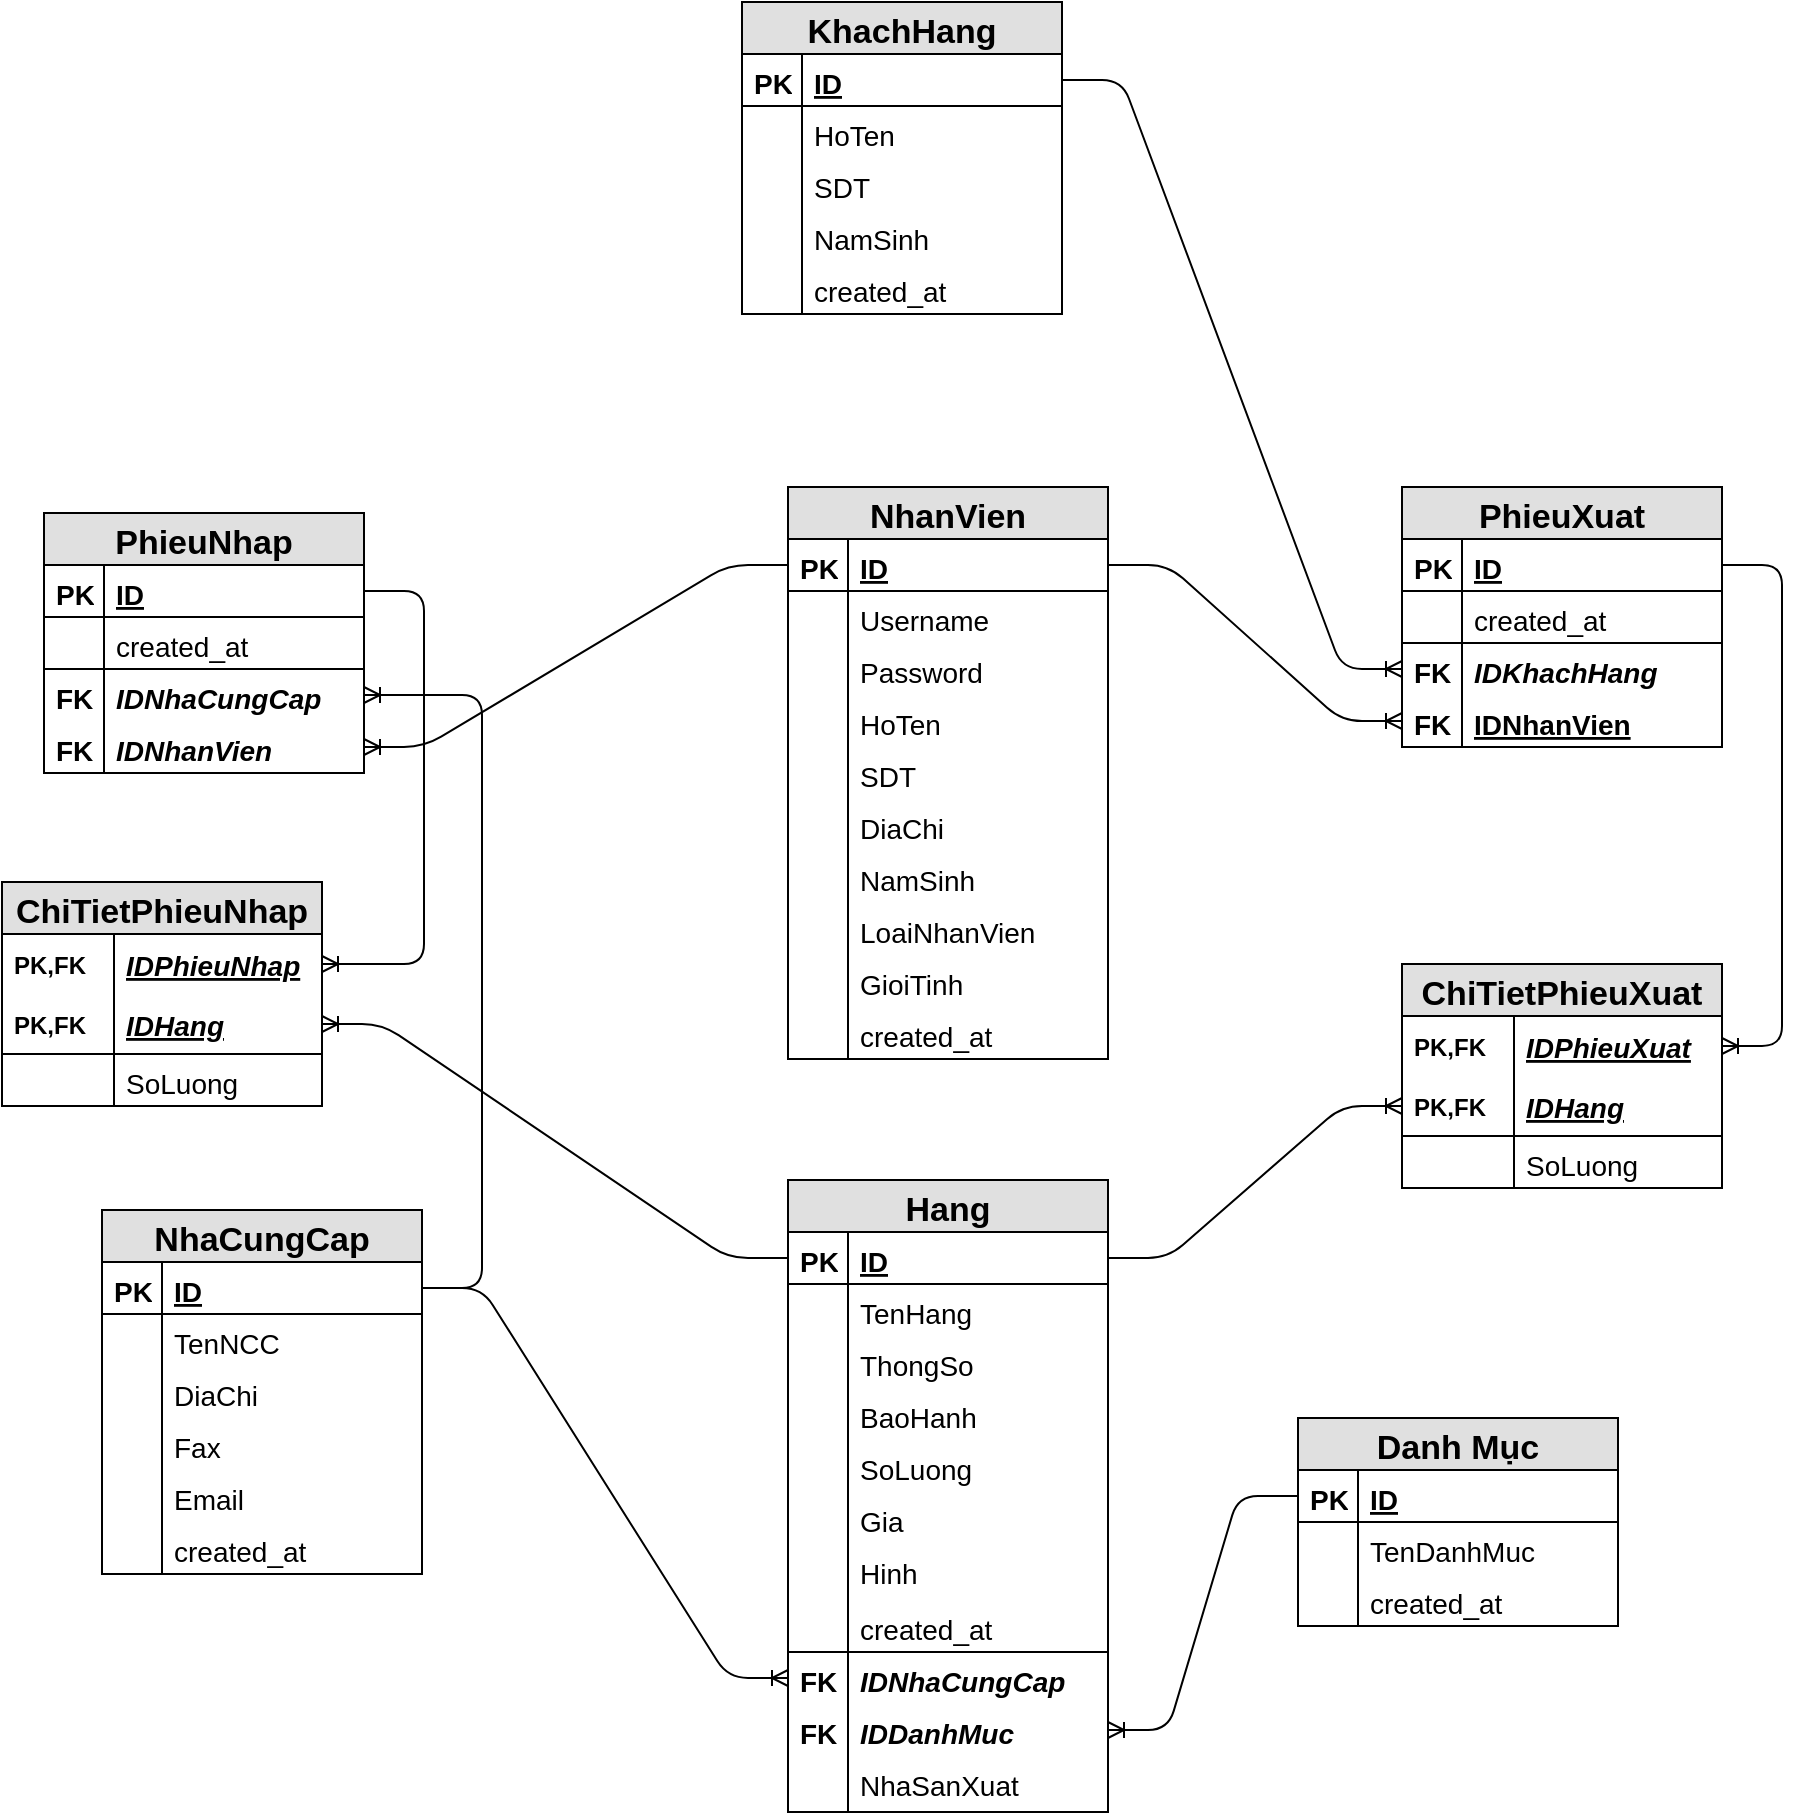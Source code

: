 <mxfile version="12.0.0" type="device" pages="1"><diagram id="Al4x4ltRxYzPL-oA0GCL" name="Page-1"><mxGraphModel dx="854" dy="468" grid="1" gridSize="10" guides="1" tooltips="1" connect="1" arrows="1" fold="1" page="1" pageScale="1" pageWidth="583" pageHeight="827" math="0" shadow="0"><root><mxCell id="0"/><mxCell id="1" parent="0"/><mxCell id="k6kVpm8Tn38-NytCqASX-301" value="" style="edgeStyle=entityRelationEdgeStyle;fontSize=12;html=1;endArrow=ERoneToMany;" parent="1" source="k6kVpm8Tn38-NytCqASX-91" target="k6kVpm8Tn38-NytCqASX-245" edge="1"><mxGeometry width="100" height="100" relative="1" as="geometry"><mxPoint x="720" y="1020" as="sourcePoint"/><mxPoint x="820" y="920" as="targetPoint"/></mxGeometry></mxCell><mxCell id="k6kVpm8Tn38-NytCqASX-280" value="" style="edgeStyle=entityRelationEdgeStyle;fontSize=12;html=1;endArrow=ERoneToMany;" parent="1" source="k6kVpm8Tn38-NytCqASX-76" target="k6kVpm8Tn38-NytCqASX-124" edge="1"><mxGeometry width="100" height="100" relative="1" as="geometry"><mxPoint x="50" y="520" as="sourcePoint"/><mxPoint x="150" y="420" as="targetPoint"/></mxGeometry></mxCell><mxCell id="k6kVpm8Tn38-NytCqASX-16" value="Danh Mục" style="swimlane;fontStyle=1;childLayout=stackLayout;horizontal=1;startSize=26;fillColor=#e0e0e0;horizontalStack=0;resizeParent=1;resizeParentMax=0;resizeLast=0;collapsible=1;marginBottom=0;swimlaneFillColor=#ffffff;align=center;fontSize=17;" parent="1" vertex="1"><mxGeometry x="758" y="827" width="160" height="104" as="geometry"/></mxCell><mxCell id="k6kVpm8Tn38-NytCqASX-48" value="ID" style="shape=partialRectangle;top=0;left=0;right=0;bottom=1;align=left;verticalAlign=top;fillColor=none;spacingLeft=34;spacingRight=4;overflow=hidden;rotatable=0;points=[[0,0.5],[1,0.5]];portConstraint=eastwest;dropTarget=0;fontSize=14;fontStyle=5" parent="k6kVpm8Tn38-NytCqASX-16" vertex="1"><mxGeometry y="26" width="160" height="26" as="geometry"/></mxCell><mxCell id="k6kVpm8Tn38-NytCqASX-49" value="PK" style="shape=partialRectangle;top=0;left=0;bottom=0;fillColor=none;align=left;verticalAlign=top;spacingLeft=4;spacingRight=4;overflow=hidden;rotatable=0;points=[];portConstraint=eastwest;part=1;fontSize=14;fontStyle=1" parent="k6kVpm8Tn38-NytCqASX-48" vertex="1" connectable="0"><mxGeometry width="30" height="26" as="geometry"/></mxCell><mxCell id="k6kVpm8Tn38-NytCqASX-62" value="TenDanhMuc" style="shape=partialRectangle;top=0;left=0;right=0;bottom=0;align=left;verticalAlign=top;fillColor=none;spacingLeft=34;spacingRight=4;overflow=hidden;rotatable=0;points=[[0,0.5],[1,0.5]];portConstraint=eastwest;dropTarget=0;fontSize=14;" parent="k6kVpm8Tn38-NytCqASX-16" vertex="1"><mxGeometry y="52" width="160" height="26" as="geometry"/></mxCell><mxCell id="k6kVpm8Tn38-NytCqASX-63" value="" style="shape=partialRectangle;top=0;left=0;bottom=0;fillColor=none;align=left;verticalAlign=top;spacingLeft=4;spacingRight=4;overflow=hidden;rotatable=0;points=[];portConstraint=eastwest;part=1;fontSize=12;" parent="k6kVpm8Tn38-NytCqASX-62" vertex="1" connectable="0"><mxGeometry width="30" height="26" as="geometry"/></mxCell><mxCell id="k6kVpm8Tn38-NytCqASX-71" value="created_at" style="shape=partialRectangle;top=0;left=0;right=0;bottom=0;align=left;verticalAlign=top;fillColor=none;spacingLeft=34;spacingRight=4;overflow=hidden;rotatable=0;points=[[0,0.5],[1,0.5]];portConstraint=eastwest;dropTarget=0;fontSize=14;" parent="k6kVpm8Tn38-NytCqASX-16" vertex="1"><mxGeometry y="78" width="160" height="26" as="geometry"/></mxCell><mxCell id="k6kVpm8Tn38-NytCqASX-72" value="" style="shape=partialRectangle;top=0;left=0;bottom=0;fillColor=none;align=left;verticalAlign=top;spacingLeft=4;spacingRight=4;overflow=hidden;rotatable=0;points=[];portConstraint=eastwest;part=1;fontSize=12;" parent="k6kVpm8Tn38-NytCqASX-71" vertex="1" connectable="0"><mxGeometry width="30" height="26" as="geometry"/></mxCell><mxCell id="k6kVpm8Tn38-NytCqASX-75" value="NhaCungCap" style="swimlane;fontStyle=1;childLayout=stackLayout;horizontal=1;startSize=26;fillColor=#e0e0e0;horizontalStack=0;resizeParent=1;resizeParentMax=0;resizeLast=0;collapsible=1;marginBottom=0;swimlaneFillColor=#ffffff;align=center;fontSize=17;" parent="1" vertex="1"><mxGeometry x="160" y="723" width="160" height="182" as="geometry"/></mxCell><mxCell id="k6kVpm8Tn38-NytCqASX-76" value="ID" style="shape=partialRectangle;top=0;left=0;right=0;bottom=1;align=left;verticalAlign=top;fillColor=none;spacingLeft=34;spacingRight=4;overflow=hidden;rotatable=0;points=[[0,0.5],[1,0.5]];portConstraint=eastwest;dropTarget=0;fontSize=14;fontStyle=5" parent="k6kVpm8Tn38-NytCqASX-75" vertex="1"><mxGeometry y="26" width="160" height="26" as="geometry"/></mxCell><mxCell id="k6kVpm8Tn38-NytCqASX-77" value="PK" style="shape=partialRectangle;top=0;left=0;bottom=0;fillColor=none;align=left;verticalAlign=top;spacingLeft=4;spacingRight=4;overflow=hidden;rotatable=0;points=[];portConstraint=eastwest;part=1;fontSize=14;fontStyle=1" parent="k6kVpm8Tn38-NytCqASX-76" vertex="1" connectable="0"><mxGeometry width="30" height="26" as="geometry"/></mxCell><mxCell id="k6kVpm8Tn38-NytCqASX-78" value="TenNCC" style="shape=partialRectangle;top=0;left=0;right=0;bottom=0;align=left;verticalAlign=top;fillColor=none;spacingLeft=34;spacingRight=4;overflow=hidden;rotatable=0;points=[[0,0.5],[1,0.5]];portConstraint=eastwest;dropTarget=0;fontSize=14;" parent="k6kVpm8Tn38-NytCqASX-75" vertex="1"><mxGeometry y="52" width="160" height="26" as="geometry"/></mxCell><mxCell id="k6kVpm8Tn38-NytCqASX-79" value="" style="shape=partialRectangle;top=0;left=0;bottom=0;fillColor=none;align=left;verticalAlign=top;spacingLeft=4;spacingRight=4;overflow=hidden;rotatable=0;points=[];portConstraint=eastwest;part=1;fontSize=12;" parent="k6kVpm8Tn38-NytCqASX-78" vertex="1" connectable="0"><mxGeometry width="30" height="26" as="geometry"/></mxCell><mxCell id="k6kVpm8Tn38-NytCqASX-80" value="DiaChi" style="shape=partialRectangle;top=0;left=0;right=0;bottom=0;align=left;verticalAlign=top;fillColor=none;spacingLeft=34;spacingRight=4;overflow=hidden;rotatable=0;points=[[0,0.5],[1,0.5]];portConstraint=eastwest;dropTarget=0;fontSize=14;" parent="k6kVpm8Tn38-NytCqASX-75" vertex="1"><mxGeometry y="78" width="160" height="26" as="geometry"/></mxCell><mxCell id="k6kVpm8Tn38-NytCqASX-81" value="" style="shape=partialRectangle;top=0;left=0;bottom=0;fillColor=none;align=left;verticalAlign=top;spacingLeft=4;spacingRight=4;overflow=hidden;rotatable=0;points=[];portConstraint=eastwest;part=1;fontSize=12;" parent="k6kVpm8Tn38-NytCqASX-80" vertex="1" connectable="0"><mxGeometry width="30" height="26" as="geometry"/></mxCell><mxCell id="k6kVpm8Tn38-NytCqASX-84" value="Fax" style="shape=partialRectangle;top=0;left=0;right=0;bottom=0;align=left;verticalAlign=top;fillColor=none;spacingLeft=34;spacingRight=4;overflow=hidden;rotatable=0;points=[[0,0.5],[1,0.5]];portConstraint=eastwest;dropTarget=0;fontSize=14;" parent="k6kVpm8Tn38-NytCqASX-75" vertex="1"><mxGeometry y="104" width="160" height="26" as="geometry"/></mxCell><mxCell id="k6kVpm8Tn38-NytCqASX-85" value="" style="shape=partialRectangle;top=0;left=0;bottom=0;fillColor=none;align=left;verticalAlign=top;spacingLeft=4;spacingRight=4;overflow=hidden;rotatable=0;points=[];portConstraint=eastwest;part=1;fontSize=12;" parent="k6kVpm8Tn38-NytCqASX-84" vertex="1" connectable="0"><mxGeometry width="30" height="26" as="geometry"/></mxCell><mxCell id="k6kVpm8Tn38-NytCqASX-86" value="Email" style="shape=partialRectangle;top=0;left=0;right=0;bottom=0;align=left;verticalAlign=top;fillColor=none;spacingLeft=34;spacingRight=4;overflow=hidden;rotatable=0;points=[[0,0.5],[1,0.5]];portConstraint=eastwest;dropTarget=0;fontSize=14;" parent="k6kVpm8Tn38-NytCqASX-75" vertex="1"><mxGeometry y="130" width="160" height="26" as="geometry"/></mxCell><mxCell id="k6kVpm8Tn38-NytCqASX-87" value="" style="shape=partialRectangle;top=0;left=0;bottom=0;fillColor=none;align=left;verticalAlign=top;spacingLeft=4;spacingRight=4;overflow=hidden;rotatable=0;points=[];portConstraint=eastwest;part=1;fontSize=12;" parent="k6kVpm8Tn38-NytCqASX-86" vertex="1" connectable="0"><mxGeometry width="30" height="26" as="geometry"/></mxCell><mxCell id="k6kVpm8Tn38-NytCqASX-88" value="created_at" style="shape=partialRectangle;top=0;left=0;right=0;bottom=0;align=left;verticalAlign=top;fillColor=none;spacingLeft=34;spacingRight=4;overflow=hidden;rotatable=0;points=[[0,0.5],[1,0.5]];portConstraint=eastwest;dropTarget=0;fontSize=14;" parent="k6kVpm8Tn38-NytCqASX-75" vertex="1"><mxGeometry y="156" width="160" height="26" as="geometry"/></mxCell><mxCell id="k6kVpm8Tn38-NytCqASX-89" value="" style="shape=partialRectangle;top=0;left=0;bottom=0;fillColor=none;align=left;verticalAlign=top;spacingLeft=4;spacingRight=4;overflow=hidden;rotatable=0;points=[];portConstraint=eastwest;part=1;fontSize=12;" parent="k6kVpm8Tn38-NytCqASX-88" vertex="1" connectable="0"><mxGeometry width="30" height="26" as="geometry"/></mxCell><mxCell id="k6kVpm8Tn38-NytCqASX-90" value="Hang" style="swimlane;fontStyle=1;childLayout=stackLayout;horizontal=1;startSize=26;fillColor=#e0e0e0;horizontalStack=0;resizeParent=1;resizeParentMax=0;resizeLast=0;collapsible=1;marginBottom=0;swimlaneFillColor=#ffffff;align=center;fontSize=17;" parent="1" vertex="1"><mxGeometry x="503" y="708" width="160" height="316" as="geometry"/></mxCell><mxCell id="k6kVpm8Tn38-NytCqASX-91" value="ID" style="shape=partialRectangle;top=0;left=0;right=0;bottom=1;align=left;verticalAlign=top;fillColor=none;spacingLeft=34;spacingRight=4;overflow=hidden;rotatable=0;points=[[0,0.5],[1,0.5]];portConstraint=eastwest;dropTarget=0;fontSize=14;fontStyle=5" parent="k6kVpm8Tn38-NytCqASX-90" vertex="1"><mxGeometry y="26" width="160" height="26" as="geometry"/></mxCell><mxCell id="k6kVpm8Tn38-NytCqASX-92" value="PK" style="shape=partialRectangle;top=0;left=0;bottom=0;fillColor=none;align=left;verticalAlign=top;spacingLeft=4;spacingRight=4;overflow=hidden;rotatable=0;points=[];portConstraint=eastwest;part=1;fontSize=14;fontStyle=1" parent="k6kVpm8Tn38-NytCqASX-91" vertex="1" connectable="0"><mxGeometry width="30" height="26" as="geometry"/></mxCell><mxCell id="k6kVpm8Tn38-NytCqASX-93" value="TenHang" style="shape=partialRectangle;top=0;left=0;right=0;bottom=0;align=left;verticalAlign=top;fillColor=none;spacingLeft=34;spacingRight=4;overflow=hidden;rotatable=0;points=[[0,0.5],[1,0.5]];portConstraint=eastwest;dropTarget=0;fontSize=14;" parent="k6kVpm8Tn38-NytCqASX-90" vertex="1"><mxGeometry y="52" width="160" height="26" as="geometry"/></mxCell><mxCell id="k6kVpm8Tn38-NytCqASX-94" value="" style="shape=partialRectangle;top=0;left=0;bottom=0;fillColor=none;align=left;verticalAlign=top;spacingLeft=4;spacingRight=4;overflow=hidden;rotatable=0;points=[];portConstraint=eastwest;part=1;fontSize=12;" parent="k6kVpm8Tn38-NytCqASX-93" vertex="1" connectable="0"><mxGeometry width="30" height="26" as="geometry"/></mxCell><mxCell id="k6kVpm8Tn38-NytCqASX-95" value="ThongSo" style="shape=partialRectangle;top=0;left=0;right=0;bottom=0;align=left;verticalAlign=top;fillColor=none;spacingLeft=34;spacingRight=4;overflow=hidden;rotatable=0;points=[[0,0.5],[1,0.5]];portConstraint=eastwest;dropTarget=0;fontSize=14;" parent="k6kVpm8Tn38-NytCqASX-90" vertex="1"><mxGeometry y="78" width="160" height="26" as="geometry"/></mxCell><mxCell id="k6kVpm8Tn38-NytCqASX-96" value="" style="shape=partialRectangle;top=0;left=0;bottom=0;fillColor=none;align=left;verticalAlign=top;spacingLeft=4;spacingRight=4;overflow=hidden;rotatable=0;points=[];portConstraint=eastwest;part=1;fontSize=12;" parent="k6kVpm8Tn38-NytCqASX-95" vertex="1" connectable="0"><mxGeometry width="30" height="26" as="geometry"/></mxCell><mxCell id="k6kVpm8Tn38-NytCqASX-97" value="BaoHanh" style="shape=partialRectangle;top=0;left=0;right=0;bottom=0;align=left;verticalAlign=top;fillColor=none;spacingLeft=34;spacingRight=4;overflow=hidden;rotatable=0;points=[[0,0.5],[1,0.5]];portConstraint=eastwest;dropTarget=0;fontSize=14;" parent="k6kVpm8Tn38-NytCqASX-90" vertex="1"><mxGeometry y="104" width="160" height="26" as="geometry"/></mxCell><mxCell id="k6kVpm8Tn38-NytCqASX-98" value="" style="shape=partialRectangle;top=0;left=0;bottom=0;fillColor=none;align=left;verticalAlign=top;spacingLeft=4;spacingRight=4;overflow=hidden;rotatable=0;points=[];portConstraint=eastwest;part=1;fontSize=12;" parent="k6kVpm8Tn38-NytCqASX-97" vertex="1" connectable="0"><mxGeometry width="30" height="26" as="geometry"/></mxCell><mxCell id="k6kVpm8Tn38-NytCqASX-99" value="SoLuong" style="shape=partialRectangle;top=0;left=0;right=0;bottom=0;align=left;verticalAlign=top;fillColor=none;spacingLeft=34;spacingRight=4;overflow=hidden;rotatable=0;points=[[0,0.5],[1,0.5]];portConstraint=eastwest;dropTarget=0;fontSize=14;" parent="k6kVpm8Tn38-NytCqASX-90" vertex="1"><mxGeometry y="130" width="160" height="26" as="geometry"/></mxCell><mxCell id="k6kVpm8Tn38-NytCqASX-100" value="" style="shape=partialRectangle;top=0;left=0;bottom=0;fillColor=none;align=left;verticalAlign=top;spacingLeft=4;spacingRight=4;overflow=hidden;rotatable=0;points=[];portConstraint=eastwest;part=1;fontSize=12;" parent="k6kVpm8Tn38-NytCqASX-99" vertex="1" connectable="0"><mxGeometry width="30" height="26" as="geometry"/></mxCell><mxCell id="k6kVpm8Tn38-NytCqASX-101" value="Gia" style="shape=partialRectangle;top=0;left=0;right=0;bottom=0;align=left;verticalAlign=top;fillColor=none;spacingLeft=34;spacingRight=4;overflow=hidden;rotatable=0;points=[[0,0.5],[1,0.5]];portConstraint=eastwest;dropTarget=0;fontSize=14;" parent="k6kVpm8Tn38-NytCqASX-90" vertex="1"><mxGeometry y="156" width="160" height="26" as="geometry"/></mxCell><mxCell id="k6kVpm8Tn38-NytCqASX-102" value="" style="shape=partialRectangle;top=0;left=0;bottom=0;fillColor=none;align=left;verticalAlign=top;spacingLeft=4;spacingRight=4;overflow=hidden;rotatable=0;points=[];portConstraint=eastwest;part=1;fontSize=12;" parent="k6kVpm8Tn38-NytCqASX-101" vertex="1" connectable="0"><mxGeometry width="30" height="26" as="geometry"/></mxCell><mxCell id="k6kVpm8Tn38-NytCqASX-103" value="Hinh" style="shape=partialRectangle;top=0;left=0;right=0;bottom=0;align=left;verticalAlign=top;fillColor=none;spacingLeft=34;spacingRight=4;overflow=hidden;rotatable=0;points=[[0,0.5],[1,0.5]];portConstraint=eastwest;dropTarget=0;fontSize=14;" parent="k6kVpm8Tn38-NytCqASX-90" vertex="1"><mxGeometry y="182" width="160" height="28" as="geometry"/></mxCell><mxCell id="k6kVpm8Tn38-NytCqASX-104" value="" style="shape=partialRectangle;top=0;left=0;bottom=0;fillColor=none;align=left;verticalAlign=top;spacingLeft=4;spacingRight=4;overflow=hidden;rotatable=0;points=[];portConstraint=eastwest;part=1;fontSize=12;" parent="k6kVpm8Tn38-NytCqASX-103" vertex="1" connectable="0"><mxGeometry width="30" height="28" as="geometry"/></mxCell><mxCell id="k6kVpm8Tn38-NytCqASX-114" value="created_at" style="shape=partialRectangle;top=0;left=0;right=0;bottom=1;align=left;verticalAlign=top;fillColor=none;spacingLeft=34;spacingRight=4;overflow=hidden;rotatable=0;points=[[0,0.5],[1,0.5]];portConstraint=eastwest;dropTarget=0;fontSize=14;" parent="k6kVpm8Tn38-NytCqASX-90" vertex="1"><mxGeometry y="210" width="160" height="26" as="geometry"/></mxCell><mxCell id="k6kVpm8Tn38-NytCqASX-115" value="" style="shape=partialRectangle;top=0;left=0;bottom=0;fillColor=none;align=left;verticalAlign=top;spacingLeft=4;spacingRight=4;overflow=hidden;rotatable=0;points=[];portConstraint=eastwest;part=1;fontSize=12;" parent="k6kVpm8Tn38-NytCqASX-114" vertex="1" connectable="0"><mxGeometry width="30" height="26" as="geometry"/></mxCell><mxCell id="k6kVpm8Tn38-NytCqASX-124" value="IDNhaCungCap" style="shape=partialRectangle;top=0;left=0;right=0;bottom=0;align=left;verticalAlign=top;fillColor=none;spacingLeft=34;spacingRight=4;overflow=hidden;rotatable=0;points=[[0,0.5],[1,0.5]];portConstraint=eastwest;dropTarget=0;fontSize=14;fontStyle=3" parent="k6kVpm8Tn38-NytCqASX-90" vertex="1"><mxGeometry y="236" width="160" height="26" as="geometry"/></mxCell><mxCell id="k6kVpm8Tn38-NytCqASX-125" value="FK" style="shape=partialRectangle;top=0;left=0;bottom=0;fillColor=none;align=left;verticalAlign=top;spacingLeft=4;spacingRight=4;overflow=hidden;rotatable=0;points=[];portConstraint=eastwest;part=1;fontSize=14;fontStyle=1" parent="k6kVpm8Tn38-NytCqASX-124" vertex="1" connectable="0"><mxGeometry width="30" height="26" as="geometry"/></mxCell><mxCell id="k6kVpm8Tn38-NytCqASX-127" value="IDDanhMuc" style="shape=partialRectangle;top=0;left=0;right=0;bottom=0;align=left;verticalAlign=top;fillColor=none;spacingLeft=34;spacingRight=4;overflow=hidden;rotatable=0;points=[[0,0.5],[1,0.5]];portConstraint=eastwest;dropTarget=0;fontSize=14;fontStyle=3" parent="k6kVpm8Tn38-NytCqASX-90" vertex="1"><mxGeometry y="262" width="160" height="26" as="geometry"/></mxCell><mxCell id="k6kVpm8Tn38-NytCqASX-128" value="FK" style="shape=partialRectangle;top=0;left=0;bottom=0;fillColor=none;align=left;verticalAlign=top;spacingLeft=4;spacingRight=4;overflow=hidden;rotatable=0;points=[];portConstraint=eastwest;part=1;fontSize=14;fontStyle=1" parent="k6kVpm8Tn38-NytCqASX-127" vertex="1" connectable="0"><mxGeometry width="30" height="26" as="geometry"/></mxCell><mxCell id="bPw0T-A4SSdH9CqyomRx-9" value="NhaSanXuat" style="shape=partialRectangle;top=0;left=0;right=0;bottom=0;align=left;verticalAlign=top;fillColor=none;spacingLeft=34;spacingRight=4;overflow=hidden;rotatable=0;points=[[0,0.5],[1,0.5]];portConstraint=eastwest;dropTarget=0;fontSize=14;" vertex="1" parent="k6kVpm8Tn38-NytCqASX-90"><mxGeometry y="288" width="160" height="28" as="geometry"/></mxCell><mxCell id="bPw0T-A4SSdH9CqyomRx-10" value="" style="shape=partialRectangle;top=0;left=0;bottom=0;fillColor=none;align=left;verticalAlign=top;spacingLeft=4;spacingRight=4;overflow=hidden;rotatable=0;points=[];portConstraint=eastwest;part=1;fontSize=12;" vertex="1" connectable="0" parent="bPw0T-A4SSdH9CqyomRx-9"><mxGeometry width="30" height="28" as="geometry"/></mxCell><mxCell id="k6kVpm8Tn38-NytCqASX-129" value="NhanVien" style="swimlane;fontStyle=1;childLayout=stackLayout;horizontal=1;startSize=26;fillColor=#e0e0e0;horizontalStack=0;resizeParent=1;resizeParentMax=0;resizeLast=0;collapsible=1;marginBottom=0;swimlaneFillColor=#ffffff;align=center;fontSize=17;" parent="1" vertex="1"><mxGeometry x="503" y="361.5" width="160" height="286" as="geometry"/></mxCell><mxCell id="k6kVpm8Tn38-NytCqASX-130" value="ID" style="shape=partialRectangle;top=0;left=0;right=0;bottom=1;align=left;verticalAlign=top;fillColor=none;spacingLeft=34;spacingRight=4;overflow=hidden;rotatable=0;points=[[0,0.5],[1,0.5]];portConstraint=eastwest;dropTarget=0;fontSize=14;fontStyle=5" parent="k6kVpm8Tn38-NytCqASX-129" vertex="1"><mxGeometry y="26" width="160" height="26" as="geometry"/></mxCell><mxCell id="k6kVpm8Tn38-NytCqASX-131" value="PK" style="shape=partialRectangle;top=0;left=0;bottom=0;fillColor=none;align=left;verticalAlign=top;spacingLeft=4;spacingRight=4;overflow=hidden;rotatable=0;points=[];portConstraint=eastwest;part=1;fontSize=14;fontStyle=1" parent="k6kVpm8Tn38-NytCqASX-130" vertex="1" connectable="0"><mxGeometry width="30" height="26" as="geometry"/></mxCell><mxCell id="k6kVpm8Tn38-NytCqASX-132" value="Username" style="shape=partialRectangle;top=0;left=0;right=0;bottom=0;align=left;verticalAlign=top;fillColor=none;spacingLeft=34;spacingRight=4;overflow=hidden;rotatable=0;points=[[0,0.5],[1,0.5]];portConstraint=eastwest;dropTarget=0;fontSize=14;" parent="k6kVpm8Tn38-NytCqASX-129" vertex="1"><mxGeometry y="52" width="160" height="26" as="geometry"/></mxCell><mxCell id="k6kVpm8Tn38-NytCqASX-133" value="" style="shape=partialRectangle;top=0;left=0;bottom=0;fillColor=none;align=left;verticalAlign=top;spacingLeft=4;spacingRight=4;overflow=hidden;rotatable=0;points=[];portConstraint=eastwest;part=1;fontSize=12;" parent="k6kVpm8Tn38-NytCqASX-132" vertex="1" connectable="0"><mxGeometry width="30" height="26" as="geometry"/></mxCell><mxCell id="k6kVpm8Tn38-NytCqASX-134" value="Password" style="shape=partialRectangle;top=0;left=0;right=0;bottom=0;align=left;verticalAlign=top;fillColor=none;spacingLeft=34;spacingRight=4;overflow=hidden;rotatable=0;points=[[0,0.5],[1,0.5]];portConstraint=eastwest;dropTarget=0;fontSize=14;" parent="k6kVpm8Tn38-NytCqASX-129" vertex="1"><mxGeometry y="78" width="160" height="26" as="geometry"/></mxCell><mxCell id="k6kVpm8Tn38-NytCqASX-135" value="" style="shape=partialRectangle;top=0;left=0;bottom=0;fillColor=none;align=left;verticalAlign=top;spacingLeft=4;spacingRight=4;overflow=hidden;rotatable=0;points=[];portConstraint=eastwest;part=1;fontSize=12;" parent="k6kVpm8Tn38-NytCqASX-134" vertex="1" connectable="0"><mxGeometry width="30" height="26" as="geometry"/></mxCell><mxCell id="k6kVpm8Tn38-NytCqASX-136" value="HoTen" style="shape=partialRectangle;top=0;left=0;right=0;bottom=0;align=left;verticalAlign=top;fillColor=none;spacingLeft=34;spacingRight=4;overflow=hidden;rotatable=0;points=[[0,0.5],[1,0.5]];portConstraint=eastwest;dropTarget=0;fontSize=14;" parent="k6kVpm8Tn38-NytCqASX-129" vertex="1"><mxGeometry y="104" width="160" height="26" as="geometry"/></mxCell><mxCell id="k6kVpm8Tn38-NytCqASX-137" value="" style="shape=partialRectangle;top=0;left=0;bottom=0;fillColor=none;align=left;verticalAlign=top;spacingLeft=4;spacingRight=4;overflow=hidden;rotatable=0;points=[];portConstraint=eastwest;part=1;fontSize=12;" parent="k6kVpm8Tn38-NytCqASX-136" vertex="1" connectable="0"><mxGeometry width="30" height="26" as="geometry"/></mxCell><mxCell id="k6kVpm8Tn38-NytCqASX-138" value="SDT" style="shape=partialRectangle;top=0;left=0;right=0;bottom=0;align=left;verticalAlign=top;fillColor=none;spacingLeft=34;spacingRight=4;overflow=hidden;rotatable=0;points=[[0,0.5],[1,0.5]];portConstraint=eastwest;dropTarget=0;fontSize=14;" parent="k6kVpm8Tn38-NytCqASX-129" vertex="1"><mxGeometry y="130" width="160" height="26" as="geometry"/></mxCell><mxCell id="k6kVpm8Tn38-NytCqASX-139" value="" style="shape=partialRectangle;top=0;left=0;bottom=0;fillColor=none;align=left;verticalAlign=top;spacingLeft=4;spacingRight=4;overflow=hidden;rotatable=0;points=[];portConstraint=eastwest;part=1;fontSize=12;" parent="k6kVpm8Tn38-NytCqASX-138" vertex="1" connectable="0"><mxGeometry width="30" height="26" as="geometry"/></mxCell><mxCell id="k6kVpm8Tn38-NytCqASX-140" value="DiaChi" style="shape=partialRectangle;top=0;left=0;right=0;bottom=0;align=left;verticalAlign=top;fillColor=none;spacingLeft=34;spacingRight=4;overflow=hidden;rotatable=0;points=[[0,0.5],[1,0.5]];portConstraint=eastwest;dropTarget=0;fontSize=14;" parent="k6kVpm8Tn38-NytCqASX-129" vertex="1"><mxGeometry y="156" width="160" height="26" as="geometry"/></mxCell><mxCell id="k6kVpm8Tn38-NytCqASX-141" value="" style="shape=partialRectangle;top=0;left=0;bottom=0;fillColor=none;align=left;verticalAlign=top;spacingLeft=4;spacingRight=4;overflow=hidden;rotatable=0;points=[];portConstraint=eastwest;part=1;fontSize=12;" parent="k6kVpm8Tn38-NytCqASX-140" vertex="1" connectable="0"><mxGeometry width="30" height="26" as="geometry"/></mxCell><mxCell id="k6kVpm8Tn38-NytCqASX-142" value="NamSinh" style="shape=partialRectangle;top=0;left=0;right=0;bottom=0;align=left;verticalAlign=top;fillColor=none;spacingLeft=34;spacingRight=4;overflow=hidden;rotatable=0;points=[[0,0.5],[1,0.5]];portConstraint=eastwest;dropTarget=0;fontSize=14;" parent="k6kVpm8Tn38-NytCqASX-129" vertex="1"><mxGeometry y="182" width="160" height="26" as="geometry"/></mxCell><mxCell id="k6kVpm8Tn38-NytCqASX-143" value="" style="shape=partialRectangle;top=0;left=0;bottom=0;fillColor=none;align=left;verticalAlign=top;spacingLeft=4;spacingRight=4;overflow=hidden;rotatable=0;points=[];portConstraint=eastwest;part=1;fontSize=12;" parent="k6kVpm8Tn38-NytCqASX-142" vertex="1" connectable="0"><mxGeometry width="30" height="26" as="geometry"/></mxCell><mxCell id="k6kVpm8Tn38-NytCqASX-144" value="LoaiNhanVien" style="shape=partialRectangle;top=0;left=0;right=0;bottom=0;align=left;verticalAlign=top;fillColor=none;spacingLeft=34;spacingRight=4;overflow=hidden;rotatable=0;points=[[0,0.5],[1,0.5]];portConstraint=eastwest;dropTarget=0;fontSize=14;" parent="k6kVpm8Tn38-NytCqASX-129" vertex="1"><mxGeometry y="208" width="160" height="26" as="geometry"/></mxCell><mxCell id="k6kVpm8Tn38-NytCqASX-145" value="" style="shape=partialRectangle;top=0;left=0;bottom=0;fillColor=none;align=left;verticalAlign=top;spacingLeft=4;spacingRight=4;overflow=hidden;rotatable=0;points=[];portConstraint=eastwest;part=1;fontSize=12;" parent="k6kVpm8Tn38-NytCqASX-144" vertex="1" connectable="0"><mxGeometry width="30" height="26" as="geometry"/></mxCell><mxCell id="k6kVpm8Tn38-NytCqASX-146" value="GioiTinh" style="shape=partialRectangle;top=0;left=0;right=0;bottom=0;align=left;verticalAlign=top;fillColor=none;spacingLeft=34;spacingRight=4;overflow=hidden;rotatable=0;points=[[0,0.5],[1,0.5]];portConstraint=eastwest;dropTarget=0;fontSize=14;" parent="k6kVpm8Tn38-NytCqASX-129" vertex="1"><mxGeometry y="234" width="160" height="26" as="geometry"/></mxCell><mxCell id="k6kVpm8Tn38-NytCqASX-147" value="" style="shape=partialRectangle;top=0;left=0;bottom=0;fillColor=none;align=left;verticalAlign=top;spacingLeft=4;spacingRight=4;overflow=hidden;rotatable=0;points=[];portConstraint=eastwest;part=1;fontSize=12;" parent="k6kVpm8Tn38-NytCqASX-146" vertex="1" connectable="0"><mxGeometry width="30" height="26" as="geometry"/></mxCell><mxCell id="k6kVpm8Tn38-NytCqASX-148" value="created_at" style="shape=partialRectangle;top=0;left=0;right=0;bottom=0;align=left;verticalAlign=top;fillColor=none;spacingLeft=34;spacingRight=4;overflow=hidden;rotatable=0;points=[[0,0.5],[1,0.5]];portConstraint=eastwest;dropTarget=0;fontSize=14;" parent="k6kVpm8Tn38-NytCqASX-129" vertex="1"><mxGeometry y="260" width="160" height="26" as="geometry"/></mxCell><mxCell id="k6kVpm8Tn38-NytCqASX-149" value="" style="shape=partialRectangle;top=0;left=0;bottom=0;fillColor=none;align=left;verticalAlign=top;spacingLeft=4;spacingRight=4;overflow=hidden;rotatable=0;points=[];portConstraint=eastwest;part=1;fontSize=12;" parent="k6kVpm8Tn38-NytCqASX-148" vertex="1" connectable="0"><mxGeometry width="30" height="26" as="geometry"/></mxCell><mxCell id="k6kVpm8Tn38-NytCqASX-150" value="PhieuNhap" style="swimlane;fontStyle=1;childLayout=stackLayout;horizontal=1;startSize=26;fillColor=#e0e0e0;horizontalStack=0;resizeParent=1;resizeParentMax=0;resizeLast=0;collapsible=1;marginBottom=0;swimlaneFillColor=#ffffff;align=center;fontSize=17;" parent="1" vertex="1"><mxGeometry x="131" y="374.5" width="160" height="130" as="geometry"/></mxCell><mxCell id="k6kVpm8Tn38-NytCqASX-151" value="ID" style="shape=partialRectangle;top=0;left=0;right=0;bottom=1;align=left;verticalAlign=top;fillColor=none;spacingLeft=34;spacingRight=4;overflow=hidden;rotatable=0;points=[[0,0.5],[1,0.5]];portConstraint=eastwest;dropTarget=0;fontSize=14;fontStyle=5" parent="k6kVpm8Tn38-NytCqASX-150" vertex="1"><mxGeometry y="26" width="160" height="26" as="geometry"/></mxCell><mxCell id="k6kVpm8Tn38-NytCqASX-152" value="PK" style="shape=partialRectangle;top=0;left=0;bottom=0;fillColor=none;align=left;verticalAlign=top;spacingLeft=4;spacingRight=4;overflow=hidden;rotatable=0;points=[];portConstraint=eastwest;part=1;fontSize=14;fontStyle=1" parent="k6kVpm8Tn38-NytCqASX-151" vertex="1" connectable="0"><mxGeometry width="30" height="26" as="geometry"/></mxCell><mxCell id="k6kVpm8Tn38-NytCqASX-165" value="created_at" style="shape=partialRectangle;top=0;left=0;right=0;bottom=1;align=left;verticalAlign=top;fillColor=none;spacingLeft=34;spacingRight=4;overflow=hidden;rotatable=0;points=[[0,0.5],[1,0.5]];portConstraint=eastwest;dropTarget=0;fontSize=14;" parent="k6kVpm8Tn38-NytCqASX-150" vertex="1"><mxGeometry y="52" width="160" height="26" as="geometry"/></mxCell><mxCell id="k6kVpm8Tn38-NytCqASX-166" value="" style="shape=partialRectangle;top=0;left=0;bottom=0;fillColor=none;align=left;verticalAlign=top;spacingLeft=4;spacingRight=4;overflow=hidden;rotatable=0;points=[];portConstraint=eastwest;part=1;fontSize=12;" parent="k6kVpm8Tn38-NytCqASX-165" vertex="1" connectable="0"><mxGeometry width="30" height="26" as="geometry"/></mxCell><mxCell id="k6kVpm8Tn38-NytCqASX-167" value="IDNhaCungCap" style="shape=partialRectangle;top=0;left=0;right=0;bottom=0;align=left;verticalAlign=top;fillColor=none;spacingLeft=34;spacingRight=4;overflow=hidden;rotatable=0;points=[[0,0.5],[1,0.5]];portConstraint=eastwest;dropTarget=0;fontSize=14;fontStyle=3" parent="k6kVpm8Tn38-NytCqASX-150" vertex="1"><mxGeometry y="78" width="160" height="26" as="geometry"/></mxCell><mxCell id="k6kVpm8Tn38-NytCqASX-168" value="FK" style="shape=partialRectangle;top=0;left=0;bottom=0;fillColor=none;align=left;verticalAlign=top;spacingLeft=4;spacingRight=4;overflow=hidden;rotatable=0;points=[];portConstraint=eastwest;part=1;fontSize=14;fontStyle=1" parent="k6kVpm8Tn38-NytCqASX-167" vertex="1" connectable="0"><mxGeometry width="30" height="26" as="geometry"/></mxCell><mxCell id="k6kVpm8Tn38-NytCqASX-169" value="IDNhanVien" style="shape=partialRectangle;top=0;left=0;right=0;bottom=0;align=left;verticalAlign=top;fillColor=none;spacingLeft=34;spacingRight=4;overflow=hidden;rotatable=0;points=[[0,0.5],[1,0.5]];portConstraint=eastwest;dropTarget=0;fontSize=14;fontStyle=3" parent="k6kVpm8Tn38-NytCqASX-150" vertex="1"><mxGeometry y="104" width="160" height="26" as="geometry"/></mxCell><mxCell id="k6kVpm8Tn38-NytCqASX-170" value="FK" style="shape=partialRectangle;top=0;left=0;bottom=0;fillColor=none;align=left;verticalAlign=top;spacingLeft=4;spacingRight=4;overflow=hidden;rotatable=0;points=[];portConstraint=eastwest;part=1;fontSize=14;fontStyle=1" parent="k6kVpm8Tn38-NytCqASX-169" vertex="1" connectable="0"><mxGeometry width="30" height="26" as="geometry"/></mxCell><mxCell id="k6kVpm8Tn38-NytCqASX-203" value="ChiTietPhieuNhap" style="swimlane;fontStyle=1;childLayout=stackLayout;horizontal=1;startSize=26;fillColor=#e0e0e0;horizontalStack=0;resizeParent=1;resizeParentMax=0;resizeLast=0;collapsible=1;marginBottom=0;swimlaneFillColor=#ffffff;align=center;fontSize=17;" parent="1" vertex="1"><mxGeometry x="110" y="559" width="160" height="112" as="geometry"/></mxCell><mxCell id="k6kVpm8Tn38-NytCqASX-204" value="IDPhieuNhap" style="shape=partialRectangle;top=0;left=0;right=0;bottom=0;align=left;verticalAlign=middle;fillColor=none;spacingLeft=60;spacingRight=4;overflow=hidden;rotatable=0;points=[[0,0.5],[1,0.5]];portConstraint=eastwest;dropTarget=0;fontStyle=7;fontSize=14;" parent="k6kVpm8Tn38-NytCqASX-203" vertex="1"><mxGeometry y="26" width="160" height="30" as="geometry"/></mxCell><mxCell id="k6kVpm8Tn38-NytCqASX-205" value="PK,FK" style="shape=partialRectangle;fontStyle=1;top=0;left=0;bottom=0;fillColor=none;align=left;verticalAlign=middle;spacingLeft=4;spacingRight=4;overflow=hidden;rotatable=0;points=[];portConstraint=eastwest;part=1;fontSize=12;" parent="k6kVpm8Tn38-NytCqASX-204" vertex="1" connectable="0"><mxGeometry width="56" height="30" as="geometry"/></mxCell><mxCell id="k6kVpm8Tn38-NytCqASX-206" value="IDHang" style="shape=partialRectangle;top=0;left=0;right=0;bottom=1;align=left;verticalAlign=middle;fillColor=none;spacingLeft=60;spacingRight=4;overflow=hidden;rotatable=0;points=[[0,0.5],[1,0.5]];portConstraint=eastwest;dropTarget=0;fontStyle=7;fontSize=14;" parent="k6kVpm8Tn38-NytCqASX-203" vertex="1"><mxGeometry y="56" width="160" height="30" as="geometry"/></mxCell><mxCell id="k6kVpm8Tn38-NytCqASX-207" value="PK,FK" style="shape=partialRectangle;fontStyle=1;top=0;left=0;bottom=0;fillColor=none;align=left;verticalAlign=middle;spacingLeft=4;spacingRight=4;overflow=hidden;rotatable=0;points=[];portConstraint=eastwest;part=1;fontSize=12;" parent="k6kVpm8Tn38-NytCqASX-206" vertex="1" connectable="0"><mxGeometry width="56" height="30" as="geometry"/></mxCell><mxCell id="k6kVpm8Tn38-NytCqASX-208" value="SoLuong" style="shape=partialRectangle;top=0;left=0;right=0;bottom=0;align=left;verticalAlign=top;fillColor=none;spacingLeft=60;spacingRight=4;overflow=hidden;rotatable=0;points=[[0,0.5],[1,0.5]];portConstraint=eastwest;dropTarget=0;fontSize=14;" parent="k6kVpm8Tn38-NytCqASX-203" vertex="1"><mxGeometry y="86" width="160" height="26" as="geometry"/></mxCell><mxCell id="k6kVpm8Tn38-NytCqASX-209" value="" style="shape=partialRectangle;top=0;left=0;bottom=0;fillColor=none;align=left;verticalAlign=top;spacingLeft=4;spacingRight=4;overflow=hidden;rotatable=0;points=[];portConstraint=eastwest;part=1;fontSize=12;" parent="k6kVpm8Tn38-NytCqASX-208" vertex="1" connectable="0"><mxGeometry width="56" height="26" as="geometry"/></mxCell><mxCell id="k6kVpm8Tn38-NytCqASX-221" value="PhieuXuat" style="swimlane;fontStyle=1;childLayout=stackLayout;horizontal=1;startSize=26;fillColor=#e0e0e0;horizontalStack=0;resizeParent=1;resizeParentMax=0;resizeLast=0;collapsible=1;marginBottom=0;swimlaneFillColor=#ffffff;align=center;fontSize=17;" parent="1" vertex="1"><mxGeometry x="810" y="361.5" width="160" height="130" as="geometry"/></mxCell><mxCell id="k6kVpm8Tn38-NytCqASX-222" value="ID" style="shape=partialRectangle;top=0;left=0;right=0;bottom=1;align=left;verticalAlign=top;fillColor=none;spacingLeft=34;spacingRight=4;overflow=hidden;rotatable=0;points=[[0,0.5],[1,0.5]];portConstraint=eastwest;dropTarget=0;fontSize=14;fontStyle=5" parent="k6kVpm8Tn38-NytCqASX-221" vertex="1"><mxGeometry y="26" width="160" height="26" as="geometry"/></mxCell><mxCell id="k6kVpm8Tn38-NytCqASX-223" value="PK" style="shape=partialRectangle;top=0;left=0;bottom=0;fillColor=none;align=left;verticalAlign=top;spacingLeft=4;spacingRight=4;overflow=hidden;rotatable=0;points=[];portConstraint=eastwest;part=1;fontSize=14;fontStyle=1" parent="k6kVpm8Tn38-NytCqASX-222" vertex="1" connectable="0"><mxGeometry width="30" height="26" as="geometry"/></mxCell><mxCell id="k6kVpm8Tn38-NytCqASX-236" value="created_at" style="shape=partialRectangle;top=0;left=0;right=0;bottom=1;align=left;verticalAlign=top;fillColor=none;spacingLeft=34;spacingRight=4;overflow=hidden;rotatable=0;points=[[0,0.5],[1,0.5]];portConstraint=eastwest;dropTarget=0;fontSize=14;" parent="k6kVpm8Tn38-NytCqASX-221" vertex="1"><mxGeometry y="52" width="160" height="26" as="geometry"/></mxCell><mxCell id="k6kVpm8Tn38-NytCqASX-237" value="" style="shape=partialRectangle;top=0;left=0;bottom=0;fillColor=none;align=left;verticalAlign=top;spacingLeft=4;spacingRight=4;overflow=hidden;rotatable=0;points=[];portConstraint=eastwest;part=1;fontSize=12;" parent="k6kVpm8Tn38-NytCqASX-236" vertex="1" connectable="0"><mxGeometry width="30" height="26" as="geometry"/></mxCell><mxCell id="k6kVpm8Tn38-NytCqASX-238" value="IDKhachHang" style="shape=partialRectangle;top=0;left=0;right=0;bottom=0;align=left;verticalAlign=top;fillColor=none;spacingLeft=34;spacingRight=4;overflow=hidden;rotatable=0;points=[[0,0.5],[1,0.5]];portConstraint=eastwest;dropTarget=0;fontSize=14;fontStyle=3" parent="k6kVpm8Tn38-NytCqASX-221" vertex="1"><mxGeometry y="78" width="160" height="26" as="geometry"/></mxCell><mxCell id="k6kVpm8Tn38-NytCqASX-239" value="FK" style="shape=partialRectangle;top=0;left=0;bottom=0;fillColor=none;align=left;verticalAlign=top;spacingLeft=4;spacingRight=4;overflow=hidden;rotatable=0;points=[];portConstraint=eastwest;part=1;fontSize=14;fontStyle=1" parent="k6kVpm8Tn38-NytCqASX-238" vertex="1" connectable="0"><mxGeometry width="30" height="26" as="geometry"/></mxCell><mxCell id="t3YXJfEzwPmzdDjAQg4R-2" value="IDNhanVien" style="shape=partialRectangle;top=0;left=0;right=0;bottom=1;align=left;verticalAlign=top;fillColor=none;spacingLeft=34;spacingRight=4;overflow=hidden;rotatable=0;points=[[0,0.5],[1,0.5]];portConstraint=eastwest;dropTarget=0;fontSize=14;fontStyle=5" parent="k6kVpm8Tn38-NytCqASX-221" vertex="1"><mxGeometry y="104" width="160" height="26" as="geometry"/></mxCell><mxCell id="t3YXJfEzwPmzdDjAQg4R-3" value="FK" style="shape=partialRectangle;top=0;left=0;bottom=0;fillColor=none;align=left;verticalAlign=top;spacingLeft=4;spacingRight=4;overflow=hidden;rotatable=0;points=[];portConstraint=eastwest;part=1;fontSize=14;fontStyle=1" parent="t3YXJfEzwPmzdDjAQg4R-2" vertex="1" connectable="0"><mxGeometry width="30" height="26" as="geometry"/></mxCell><mxCell id="k6kVpm8Tn38-NytCqASX-242" value="ChiTietPhieuXuat" style="swimlane;fontStyle=1;childLayout=stackLayout;horizontal=1;startSize=26;fillColor=#e0e0e0;horizontalStack=0;resizeParent=1;resizeParentMax=0;resizeLast=0;collapsible=1;marginBottom=0;swimlaneFillColor=#ffffff;align=center;fontSize=17;" parent="1" vertex="1"><mxGeometry x="810" y="600" width="160" height="112" as="geometry"/></mxCell><mxCell id="k6kVpm8Tn38-NytCqASX-243" value="IDPhieuXuat" style="shape=partialRectangle;top=0;left=0;right=0;bottom=0;align=left;verticalAlign=middle;fillColor=none;spacingLeft=60;spacingRight=4;overflow=hidden;rotatable=0;points=[[0,0.5],[1,0.5]];portConstraint=eastwest;dropTarget=0;fontStyle=7;fontSize=14;" parent="k6kVpm8Tn38-NytCqASX-242" vertex="1"><mxGeometry y="26" width="160" height="30" as="geometry"/></mxCell><mxCell id="k6kVpm8Tn38-NytCqASX-244" value="PK,FK" style="shape=partialRectangle;fontStyle=1;top=0;left=0;bottom=0;fillColor=none;align=left;verticalAlign=middle;spacingLeft=4;spacingRight=4;overflow=hidden;rotatable=0;points=[];portConstraint=eastwest;part=1;fontSize=12;" parent="k6kVpm8Tn38-NytCqASX-243" vertex="1" connectable="0"><mxGeometry width="56" height="30" as="geometry"/></mxCell><mxCell id="k6kVpm8Tn38-NytCqASX-245" value="IDHang" style="shape=partialRectangle;top=0;left=0;right=0;bottom=1;align=left;verticalAlign=middle;fillColor=none;spacingLeft=60;spacingRight=4;overflow=hidden;rotatable=0;points=[[0,0.5],[1,0.5]];portConstraint=eastwest;dropTarget=0;fontStyle=7;fontSize=14;" parent="k6kVpm8Tn38-NytCqASX-242" vertex="1"><mxGeometry y="56" width="160" height="30" as="geometry"/></mxCell><mxCell id="k6kVpm8Tn38-NytCqASX-246" value="PK,FK" style="shape=partialRectangle;fontStyle=1;top=0;left=0;bottom=0;fillColor=none;align=left;verticalAlign=middle;spacingLeft=4;spacingRight=4;overflow=hidden;rotatable=0;points=[];portConstraint=eastwest;part=1;fontSize=12;" parent="k6kVpm8Tn38-NytCqASX-245" vertex="1" connectable="0"><mxGeometry width="56" height="30" as="geometry"/></mxCell><mxCell id="k6kVpm8Tn38-NytCqASX-247" value="SoLuong" style="shape=partialRectangle;top=0;left=0;right=0;bottom=0;align=left;verticalAlign=top;fillColor=none;spacingLeft=60;spacingRight=4;overflow=hidden;rotatable=0;points=[[0,0.5],[1,0.5]];portConstraint=eastwest;dropTarget=0;fontSize=14;" parent="k6kVpm8Tn38-NytCqASX-242" vertex="1"><mxGeometry y="86" width="160" height="26" as="geometry"/></mxCell><mxCell id="k6kVpm8Tn38-NytCqASX-248" value="" style="shape=partialRectangle;top=0;left=0;bottom=0;fillColor=none;align=left;verticalAlign=top;spacingLeft=4;spacingRight=4;overflow=hidden;rotatable=0;points=[];portConstraint=eastwest;part=1;fontSize=12;" parent="k6kVpm8Tn38-NytCqASX-247" vertex="1" connectable="0"><mxGeometry width="56" height="26" as="geometry"/></mxCell><mxCell id="k6kVpm8Tn38-NytCqASX-249" value="KhachHang" style="swimlane;fontStyle=1;childLayout=stackLayout;horizontal=1;startSize=26;fillColor=#e0e0e0;horizontalStack=0;resizeParent=1;resizeParentMax=0;resizeLast=0;collapsible=1;marginBottom=0;swimlaneFillColor=#ffffff;align=center;fontSize=17;" parent="1" vertex="1"><mxGeometry x="480" y="119" width="160" height="156" as="geometry"/></mxCell><mxCell id="k6kVpm8Tn38-NytCqASX-250" value="ID" style="shape=partialRectangle;top=0;left=0;right=0;bottom=1;align=left;verticalAlign=top;fillColor=none;spacingLeft=34;spacingRight=4;overflow=hidden;rotatable=0;points=[[0,0.5],[1,0.5]];portConstraint=eastwest;dropTarget=0;fontSize=14;fontStyle=5" parent="k6kVpm8Tn38-NytCqASX-249" vertex="1"><mxGeometry y="26" width="160" height="26" as="geometry"/></mxCell><mxCell id="k6kVpm8Tn38-NytCqASX-251" value="PK" style="shape=partialRectangle;top=0;left=0;bottom=0;fillColor=none;align=left;verticalAlign=top;spacingLeft=4;spacingRight=4;overflow=hidden;rotatable=0;points=[];portConstraint=eastwest;part=1;fontSize=14;fontStyle=1" parent="k6kVpm8Tn38-NytCqASX-250" vertex="1" connectable="0"><mxGeometry width="30" height="26" as="geometry"/></mxCell><mxCell id="k6kVpm8Tn38-NytCqASX-252" value="HoTen" style="shape=partialRectangle;top=0;left=0;right=0;bottom=0;align=left;verticalAlign=top;fillColor=none;spacingLeft=34;spacingRight=4;overflow=hidden;rotatable=0;points=[[0,0.5],[1,0.5]];portConstraint=eastwest;dropTarget=0;fontSize=14;" parent="k6kVpm8Tn38-NytCqASX-249" vertex="1"><mxGeometry y="52" width="160" height="26" as="geometry"/></mxCell><mxCell id="k6kVpm8Tn38-NytCqASX-253" value="" style="shape=partialRectangle;top=0;left=0;bottom=0;fillColor=none;align=left;verticalAlign=top;spacingLeft=4;spacingRight=4;overflow=hidden;rotatable=0;points=[];portConstraint=eastwest;part=1;fontSize=12;" parent="k6kVpm8Tn38-NytCqASX-252" vertex="1" connectable="0"><mxGeometry width="30" height="26" as="geometry"/></mxCell><mxCell id="k6kVpm8Tn38-NytCqASX-258" value="SDT" style="shape=partialRectangle;top=0;left=0;right=0;bottom=0;align=left;verticalAlign=top;fillColor=none;spacingLeft=34;spacingRight=4;overflow=hidden;rotatable=0;points=[[0,0.5],[1,0.5]];portConstraint=eastwest;dropTarget=0;fontSize=14;" parent="k6kVpm8Tn38-NytCqASX-249" vertex="1"><mxGeometry y="78" width="160" height="26" as="geometry"/></mxCell><mxCell id="k6kVpm8Tn38-NytCqASX-259" value="" style="shape=partialRectangle;top=0;left=0;bottom=0;fillColor=none;align=left;verticalAlign=top;spacingLeft=4;spacingRight=4;overflow=hidden;rotatable=0;points=[];portConstraint=eastwest;part=1;fontSize=12;" parent="k6kVpm8Tn38-NytCqASX-258" vertex="1" connectable="0"><mxGeometry width="30" height="26" as="geometry"/></mxCell><mxCell id="k6kVpm8Tn38-NytCqASX-262" value="NamSinh" style="shape=partialRectangle;top=0;left=0;right=0;bottom=0;align=left;verticalAlign=top;fillColor=none;spacingLeft=34;spacingRight=4;overflow=hidden;rotatable=0;points=[[0,0.5],[1,0.5]];portConstraint=eastwest;dropTarget=0;fontSize=14;" parent="k6kVpm8Tn38-NytCqASX-249" vertex="1"><mxGeometry y="104" width="160" height="26" as="geometry"/></mxCell><mxCell id="k6kVpm8Tn38-NytCqASX-263" value="" style="shape=partialRectangle;top=0;left=0;bottom=0;fillColor=none;align=left;verticalAlign=top;spacingLeft=4;spacingRight=4;overflow=hidden;rotatable=0;points=[];portConstraint=eastwest;part=1;fontSize=12;" parent="k6kVpm8Tn38-NytCqASX-262" vertex="1" connectable="0"><mxGeometry width="30" height="26" as="geometry"/></mxCell><mxCell id="k6kVpm8Tn38-NytCqASX-268" value="created_at" style="shape=partialRectangle;top=0;left=0;right=0;bottom=0;align=left;verticalAlign=top;fillColor=none;spacingLeft=34;spacingRight=4;overflow=hidden;rotatable=0;points=[[0,0.5],[1,0.5]];portConstraint=eastwest;dropTarget=0;fontSize=14;" parent="k6kVpm8Tn38-NytCqASX-249" vertex="1"><mxGeometry y="130" width="160" height="26" as="geometry"/></mxCell><mxCell id="k6kVpm8Tn38-NytCqASX-269" value="" style="shape=partialRectangle;top=0;left=0;bottom=0;fillColor=none;align=left;verticalAlign=top;spacingLeft=4;spacingRight=4;overflow=hidden;rotatable=0;points=[];portConstraint=eastwest;part=1;fontSize=12;" parent="k6kVpm8Tn38-NytCqASX-268" vertex="1" connectable="0"><mxGeometry width="30" height="26" as="geometry"/></mxCell><mxCell id="k6kVpm8Tn38-NytCqASX-282" value="" style="edgeStyle=entityRelationEdgeStyle;fontSize=12;html=1;endArrow=ERoneToMany;" parent="1" source="k6kVpm8Tn38-NytCqASX-130" target="k6kVpm8Tn38-NytCqASX-169" edge="1"><mxGeometry width="100" height="100" relative="1" as="geometry"><mxPoint x="350" y="760" as="sourcePoint"/><mxPoint x="450" y="660" as="targetPoint"/></mxGeometry></mxCell><mxCell id="k6kVpm8Tn38-NytCqASX-283" value="" style="edgeStyle=entityRelationEdgeStyle;fontSize=12;html=1;endArrow=ERoneToMany;" parent="1" source="k6kVpm8Tn38-NytCqASX-151" target="k6kVpm8Tn38-NytCqASX-204" edge="1"><mxGeometry width="100" height="100" relative="1" as="geometry"><mxPoint x="30" y="1010" as="sourcePoint"/><mxPoint x="130" y="910" as="targetPoint"/></mxGeometry></mxCell><mxCell id="k6kVpm8Tn38-NytCqASX-284" value="" style="edgeStyle=entityRelationEdgeStyle;fontSize=12;html=1;endArrow=ERoneToMany;" parent="1" source="k6kVpm8Tn38-NytCqASX-91" target="k6kVpm8Tn38-NytCqASX-206" edge="1"><mxGeometry width="100" height="100" relative="1" as="geometry"><mxPoint x="140" y="1020" as="sourcePoint"/><mxPoint x="240" y="920" as="targetPoint"/></mxGeometry></mxCell><mxCell id="k6kVpm8Tn38-NytCqASX-286" value="" style="edgeStyle=entityRelationEdgeStyle;fontSize=12;html=1;endArrow=ERoneToMany;" parent="1" source="k6kVpm8Tn38-NytCqASX-130" target="t3YXJfEzwPmzdDjAQg4R-2" edge="1"><mxGeometry width="100" height="100" relative="1" as="geometry"><mxPoint x="710" y="990" as="sourcePoint"/><mxPoint x="810" y="890" as="targetPoint"/></mxGeometry></mxCell><mxCell id="k6kVpm8Tn38-NytCqASX-299" value="" style="edgeStyle=entityRelationEdgeStyle;fontSize=12;html=1;endArrow=ERoneToMany;" parent="1" source="k6kVpm8Tn38-NytCqASX-222" target="k6kVpm8Tn38-NytCqASX-243" edge="1"><mxGeometry width="100" height="100" relative="1" as="geometry"><mxPoint x="380" y="1040" as="sourcePoint"/><mxPoint x="480" y="940" as="targetPoint"/></mxGeometry></mxCell><mxCell id="k6kVpm8Tn38-NytCqASX-307" value="" style="edgeStyle=entityRelationEdgeStyle;fontSize=12;html=1;endArrow=ERoneToMany;" parent="1" source="k6kVpm8Tn38-NytCqASX-76" target="k6kVpm8Tn38-NytCqASX-167" edge="1"><mxGeometry width="100" height="100" relative="1" as="geometry"><mxPoint y="730" as="sourcePoint"/><mxPoint x="100" y="630" as="targetPoint"/></mxGeometry></mxCell><mxCell id="t3YXJfEzwPmzdDjAQg4R-4" value="" style="edgeStyle=entityRelationEdgeStyle;fontSize=12;html=1;endArrow=ERoneToMany;" parent="1" source="k6kVpm8Tn38-NytCqASX-250" target="k6kVpm8Tn38-NytCqASX-238" edge="1"><mxGeometry width="100" height="100" relative="1" as="geometry"><mxPoint x="740" y="260" as="sourcePoint"/><mxPoint x="840" y="160" as="targetPoint"/></mxGeometry></mxCell><mxCell id="bPw0T-A4SSdH9CqyomRx-12" value="" style="edgeStyle=entityRelationEdgeStyle;fontSize=12;html=1;endArrow=ERoneToMany;" edge="1" parent="1" source="k6kVpm8Tn38-NytCqASX-48" target="k6kVpm8Tn38-NytCqASX-127"><mxGeometry width="100" height="100" relative="1" as="geometry"><mxPoint x="740" y="1060" as="sourcePoint"/><mxPoint x="840" y="960" as="targetPoint"/></mxGeometry></mxCell></root></mxGraphModel></diagram></mxfile>